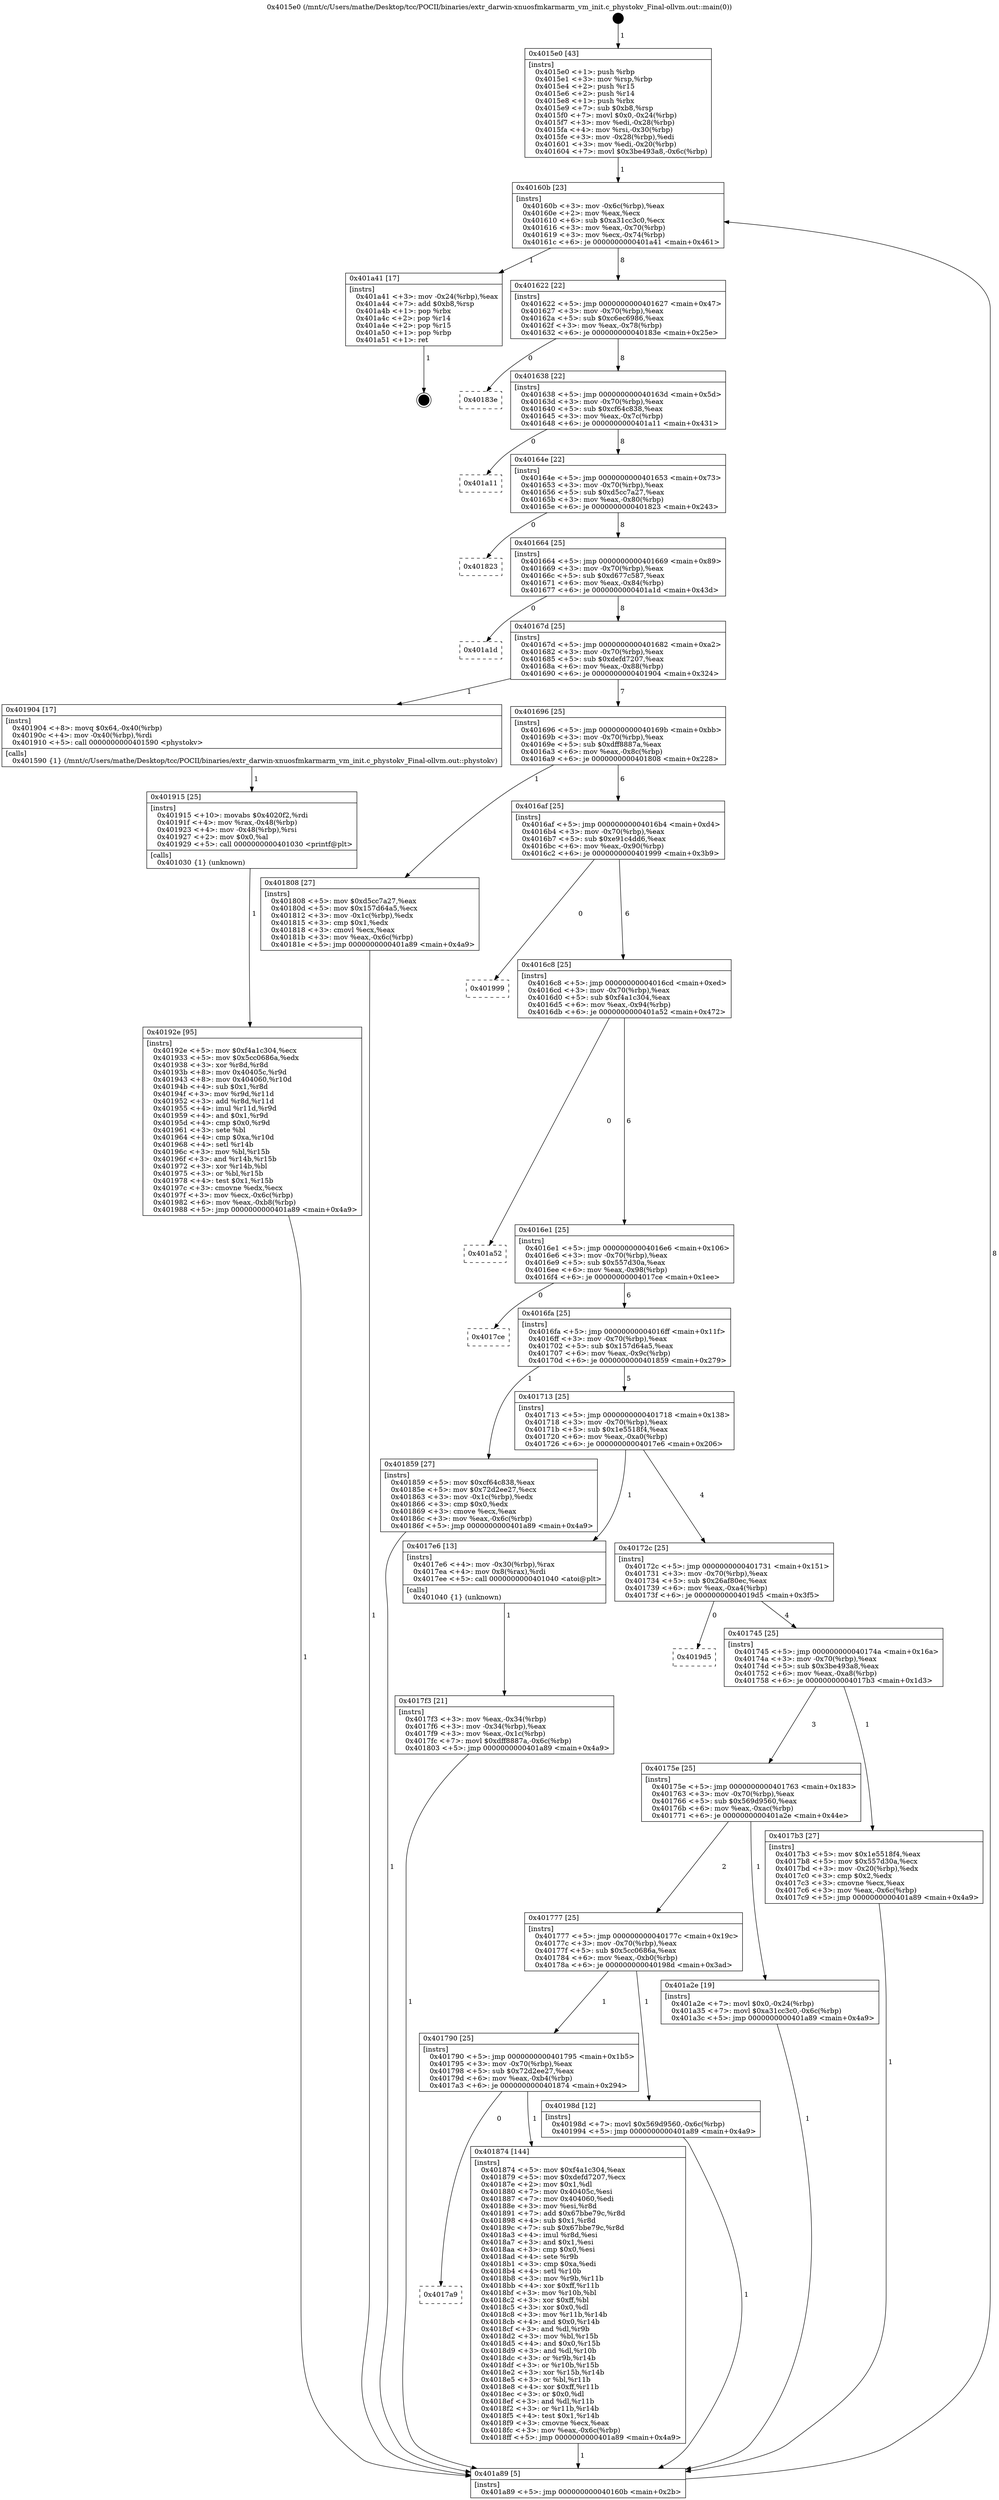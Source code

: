 digraph "0x4015e0" {
  label = "0x4015e0 (/mnt/c/Users/mathe/Desktop/tcc/POCII/binaries/extr_darwin-xnuosfmkarmarm_vm_init.c_phystokv_Final-ollvm.out::main(0))"
  labelloc = "t"
  node[shape=record]

  Entry [label="",width=0.3,height=0.3,shape=circle,fillcolor=black,style=filled]
  "0x40160b" [label="{
     0x40160b [23]\l
     | [instrs]\l
     &nbsp;&nbsp;0x40160b \<+3\>: mov -0x6c(%rbp),%eax\l
     &nbsp;&nbsp;0x40160e \<+2\>: mov %eax,%ecx\l
     &nbsp;&nbsp;0x401610 \<+6\>: sub $0xa31cc3c0,%ecx\l
     &nbsp;&nbsp;0x401616 \<+3\>: mov %eax,-0x70(%rbp)\l
     &nbsp;&nbsp;0x401619 \<+3\>: mov %ecx,-0x74(%rbp)\l
     &nbsp;&nbsp;0x40161c \<+6\>: je 0000000000401a41 \<main+0x461\>\l
  }"]
  "0x401a41" [label="{
     0x401a41 [17]\l
     | [instrs]\l
     &nbsp;&nbsp;0x401a41 \<+3\>: mov -0x24(%rbp),%eax\l
     &nbsp;&nbsp;0x401a44 \<+7\>: add $0xb8,%rsp\l
     &nbsp;&nbsp;0x401a4b \<+1\>: pop %rbx\l
     &nbsp;&nbsp;0x401a4c \<+2\>: pop %r14\l
     &nbsp;&nbsp;0x401a4e \<+2\>: pop %r15\l
     &nbsp;&nbsp;0x401a50 \<+1\>: pop %rbp\l
     &nbsp;&nbsp;0x401a51 \<+1\>: ret\l
  }"]
  "0x401622" [label="{
     0x401622 [22]\l
     | [instrs]\l
     &nbsp;&nbsp;0x401622 \<+5\>: jmp 0000000000401627 \<main+0x47\>\l
     &nbsp;&nbsp;0x401627 \<+3\>: mov -0x70(%rbp),%eax\l
     &nbsp;&nbsp;0x40162a \<+5\>: sub $0xc6ec6986,%eax\l
     &nbsp;&nbsp;0x40162f \<+3\>: mov %eax,-0x78(%rbp)\l
     &nbsp;&nbsp;0x401632 \<+6\>: je 000000000040183e \<main+0x25e\>\l
  }"]
  Exit [label="",width=0.3,height=0.3,shape=circle,fillcolor=black,style=filled,peripheries=2]
  "0x40183e" [label="{
     0x40183e\l
  }", style=dashed]
  "0x401638" [label="{
     0x401638 [22]\l
     | [instrs]\l
     &nbsp;&nbsp;0x401638 \<+5\>: jmp 000000000040163d \<main+0x5d\>\l
     &nbsp;&nbsp;0x40163d \<+3\>: mov -0x70(%rbp),%eax\l
     &nbsp;&nbsp;0x401640 \<+5\>: sub $0xcf64c838,%eax\l
     &nbsp;&nbsp;0x401645 \<+3\>: mov %eax,-0x7c(%rbp)\l
     &nbsp;&nbsp;0x401648 \<+6\>: je 0000000000401a11 \<main+0x431\>\l
  }"]
  "0x40192e" [label="{
     0x40192e [95]\l
     | [instrs]\l
     &nbsp;&nbsp;0x40192e \<+5\>: mov $0xf4a1c304,%ecx\l
     &nbsp;&nbsp;0x401933 \<+5\>: mov $0x5cc0686a,%edx\l
     &nbsp;&nbsp;0x401938 \<+3\>: xor %r8d,%r8d\l
     &nbsp;&nbsp;0x40193b \<+8\>: mov 0x40405c,%r9d\l
     &nbsp;&nbsp;0x401943 \<+8\>: mov 0x404060,%r10d\l
     &nbsp;&nbsp;0x40194b \<+4\>: sub $0x1,%r8d\l
     &nbsp;&nbsp;0x40194f \<+3\>: mov %r9d,%r11d\l
     &nbsp;&nbsp;0x401952 \<+3\>: add %r8d,%r11d\l
     &nbsp;&nbsp;0x401955 \<+4\>: imul %r11d,%r9d\l
     &nbsp;&nbsp;0x401959 \<+4\>: and $0x1,%r9d\l
     &nbsp;&nbsp;0x40195d \<+4\>: cmp $0x0,%r9d\l
     &nbsp;&nbsp;0x401961 \<+3\>: sete %bl\l
     &nbsp;&nbsp;0x401964 \<+4\>: cmp $0xa,%r10d\l
     &nbsp;&nbsp;0x401968 \<+4\>: setl %r14b\l
     &nbsp;&nbsp;0x40196c \<+3\>: mov %bl,%r15b\l
     &nbsp;&nbsp;0x40196f \<+3\>: and %r14b,%r15b\l
     &nbsp;&nbsp;0x401972 \<+3\>: xor %r14b,%bl\l
     &nbsp;&nbsp;0x401975 \<+3\>: or %bl,%r15b\l
     &nbsp;&nbsp;0x401978 \<+4\>: test $0x1,%r15b\l
     &nbsp;&nbsp;0x40197c \<+3\>: cmovne %edx,%ecx\l
     &nbsp;&nbsp;0x40197f \<+3\>: mov %ecx,-0x6c(%rbp)\l
     &nbsp;&nbsp;0x401982 \<+6\>: mov %eax,-0xb8(%rbp)\l
     &nbsp;&nbsp;0x401988 \<+5\>: jmp 0000000000401a89 \<main+0x4a9\>\l
  }"]
  "0x401a11" [label="{
     0x401a11\l
  }", style=dashed]
  "0x40164e" [label="{
     0x40164e [22]\l
     | [instrs]\l
     &nbsp;&nbsp;0x40164e \<+5\>: jmp 0000000000401653 \<main+0x73\>\l
     &nbsp;&nbsp;0x401653 \<+3\>: mov -0x70(%rbp),%eax\l
     &nbsp;&nbsp;0x401656 \<+5\>: sub $0xd5cc7a27,%eax\l
     &nbsp;&nbsp;0x40165b \<+3\>: mov %eax,-0x80(%rbp)\l
     &nbsp;&nbsp;0x40165e \<+6\>: je 0000000000401823 \<main+0x243\>\l
  }"]
  "0x401915" [label="{
     0x401915 [25]\l
     | [instrs]\l
     &nbsp;&nbsp;0x401915 \<+10\>: movabs $0x4020f2,%rdi\l
     &nbsp;&nbsp;0x40191f \<+4\>: mov %rax,-0x48(%rbp)\l
     &nbsp;&nbsp;0x401923 \<+4\>: mov -0x48(%rbp),%rsi\l
     &nbsp;&nbsp;0x401927 \<+2\>: mov $0x0,%al\l
     &nbsp;&nbsp;0x401929 \<+5\>: call 0000000000401030 \<printf@plt\>\l
     | [calls]\l
     &nbsp;&nbsp;0x401030 \{1\} (unknown)\l
  }"]
  "0x401823" [label="{
     0x401823\l
  }", style=dashed]
  "0x401664" [label="{
     0x401664 [25]\l
     | [instrs]\l
     &nbsp;&nbsp;0x401664 \<+5\>: jmp 0000000000401669 \<main+0x89\>\l
     &nbsp;&nbsp;0x401669 \<+3\>: mov -0x70(%rbp),%eax\l
     &nbsp;&nbsp;0x40166c \<+5\>: sub $0xd677c587,%eax\l
     &nbsp;&nbsp;0x401671 \<+6\>: mov %eax,-0x84(%rbp)\l
     &nbsp;&nbsp;0x401677 \<+6\>: je 0000000000401a1d \<main+0x43d\>\l
  }"]
  "0x4017a9" [label="{
     0x4017a9\l
  }", style=dashed]
  "0x401a1d" [label="{
     0x401a1d\l
  }", style=dashed]
  "0x40167d" [label="{
     0x40167d [25]\l
     | [instrs]\l
     &nbsp;&nbsp;0x40167d \<+5\>: jmp 0000000000401682 \<main+0xa2\>\l
     &nbsp;&nbsp;0x401682 \<+3\>: mov -0x70(%rbp),%eax\l
     &nbsp;&nbsp;0x401685 \<+5\>: sub $0xdefd7207,%eax\l
     &nbsp;&nbsp;0x40168a \<+6\>: mov %eax,-0x88(%rbp)\l
     &nbsp;&nbsp;0x401690 \<+6\>: je 0000000000401904 \<main+0x324\>\l
  }"]
  "0x401874" [label="{
     0x401874 [144]\l
     | [instrs]\l
     &nbsp;&nbsp;0x401874 \<+5\>: mov $0xf4a1c304,%eax\l
     &nbsp;&nbsp;0x401879 \<+5\>: mov $0xdefd7207,%ecx\l
     &nbsp;&nbsp;0x40187e \<+2\>: mov $0x1,%dl\l
     &nbsp;&nbsp;0x401880 \<+7\>: mov 0x40405c,%esi\l
     &nbsp;&nbsp;0x401887 \<+7\>: mov 0x404060,%edi\l
     &nbsp;&nbsp;0x40188e \<+3\>: mov %esi,%r8d\l
     &nbsp;&nbsp;0x401891 \<+7\>: add $0x67bbe79c,%r8d\l
     &nbsp;&nbsp;0x401898 \<+4\>: sub $0x1,%r8d\l
     &nbsp;&nbsp;0x40189c \<+7\>: sub $0x67bbe79c,%r8d\l
     &nbsp;&nbsp;0x4018a3 \<+4\>: imul %r8d,%esi\l
     &nbsp;&nbsp;0x4018a7 \<+3\>: and $0x1,%esi\l
     &nbsp;&nbsp;0x4018aa \<+3\>: cmp $0x0,%esi\l
     &nbsp;&nbsp;0x4018ad \<+4\>: sete %r9b\l
     &nbsp;&nbsp;0x4018b1 \<+3\>: cmp $0xa,%edi\l
     &nbsp;&nbsp;0x4018b4 \<+4\>: setl %r10b\l
     &nbsp;&nbsp;0x4018b8 \<+3\>: mov %r9b,%r11b\l
     &nbsp;&nbsp;0x4018bb \<+4\>: xor $0xff,%r11b\l
     &nbsp;&nbsp;0x4018bf \<+3\>: mov %r10b,%bl\l
     &nbsp;&nbsp;0x4018c2 \<+3\>: xor $0xff,%bl\l
     &nbsp;&nbsp;0x4018c5 \<+3\>: xor $0x0,%dl\l
     &nbsp;&nbsp;0x4018c8 \<+3\>: mov %r11b,%r14b\l
     &nbsp;&nbsp;0x4018cb \<+4\>: and $0x0,%r14b\l
     &nbsp;&nbsp;0x4018cf \<+3\>: and %dl,%r9b\l
     &nbsp;&nbsp;0x4018d2 \<+3\>: mov %bl,%r15b\l
     &nbsp;&nbsp;0x4018d5 \<+4\>: and $0x0,%r15b\l
     &nbsp;&nbsp;0x4018d9 \<+3\>: and %dl,%r10b\l
     &nbsp;&nbsp;0x4018dc \<+3\>: or %r9b,%r14b\l
     &nbsp;&nbsp;0x4018df \<+3\>: or %r10b,%r15b\l
     &nbsp;&nbsp;0x4018e2 \<+3\>: xor %r15b,%r14b\l
     &nbsp;&nbsp;0x4018e5 \<+3\>: or %bl,%r11b\l
     &nbsp;&nbsp;0x4018e8 \<+4\>: xor $0xff,%r11b\l
     &nbsp;&nbsp;0x4018ec \<+3\>: or $0x0,%dl\l
     &nbsp;&nbsp;0x4018ef \<+3\>: and %dl,%r11b\l
     &nbsp;&nbsp;0x4018f2 \<+3\>: or %r11b,%r14b\l
     &nbsp;&nbsp;0x4018f5 \<+4\>: test $0x1,%r14b\l
     &nbsp;&nbsp;0x4018f9 \<+3\>: cmovne %ecx,%eax\l
     &nbsp;&nbsp;0x4018fc \<+3\>: mov %eax,-0x6c(%rbp)\l
     &nbsp;&nbsp;0x4018ff \<+5\>: jmp 0000000000401a89 \<main+0x4a9\>\l
  }"]
  "0x401904" [label="{
     0x401904 [17]\l
     | [instrs]\l
     &nbsp;&nbsp;0x401904 \<+8\>: movq $0x64,-0x40(%rbp)\l
     &nbsp;&nbsp;0x40190c \<+4\>: mov -0x40(%rbp),%rdi\l
     &nbsp;&nbsp;0x401910 \<+5\>: call 0000000000401590 \<phystokv\>\l
     | [calls]\l
     &nbsp;&nbsp;0x401590 \{1\} (/mnt/c/Users/mathe/Desktop/tcc/POCII/binaries/extr_darwin-xnuosfmkarmarm_vm_init.c_phystokv_Final-ollvm.out::phystokv)\l
  }"]
  "0x401696" [label="{
     0x401696 [25]\l
     | [instrs]\l
     &nbsp;&nbsp;0x401696 \<+5\>: jmp 000000000040169b \<main+0xbb\>\l
     &nbsp;&nbsp;0x40169b \<+3\>: mov -0x70(%rbp),%eax\l
     &nbsp;&nbsp;0x40169e \<+5\>: sub $0xdff8887a,%eax\l
     &nbsp;&nbsp;0x4016a3 \<+6\>: mov %eax,-0x8c(%rbp)\l
     &nbsp;&nbsp;0x4016a9 \<+6\>: je 0000000000401808 \<main+0x228\>\l
  }"]
  "0x401790" [label="{
     0x401790 [25]\l
     | [instrs]\l
     &nbsp;&nbsp;0x401790 \<+5\>: jmp 0000000000401795 \<main+0x1b5\>\l
     &nbsp;&nbsp;0x401795 \<+3\>: mov -0x70(%rbp),%eax\l
     &nbsp;&nbsp;0x401798 \<+5\>: sub $0x72d2ee27,%eax\l
     &nbsp;&nbsp;0x40179d \<+6\>: mov %eax,-0xb4(%rbp)\l
     &nbsp;&nbsp;0x4017a3 \<+6\>: je 0000000000401874 \<main+0x294\>\l
  }"]
  "0x401808" [label="{
     0x401808 [27]\l
     | [instrs]\l
     &nbsp;&nbsp;0x401808 \<+5\>: mov $0xd5cc7a27,%eax\l
     &nbsp;&nbsp;0x40180d \<+5\>: mov $0x157d64a5,%ecx\l
     &nbsp;&nbsp;0x401812 \<+3\>: mov -0x1c(%rbp),%edx\l
     &nbsp;&nbsp;0x401815 \<+3\>: cmp $0x1,%edx\l
     &nbsp;&nbsp;0x401818 \<+3\>: cmovl %ecx,%eax\l
     &nbsp;&nbsp;0x40181b \<+3\>: mov %eax,-0x6c(%rbp)\l
     &nbsp;&nbsp;0x40181e \<+5\>: jmp 0000000000401a89 \<main+0x4a9\>\l
  }"]
  "0x4016af" [label="{
     0x4016af [25]\l
     | [instrs]\l
     &nbsp;&nbsp;0x4016af \<+5\>: jmp 00000000004016b4 \<main+0xd4\>\l
     &nbsp;&nbsp;0x4016b4 \<+3\>: mov -0x70(%rbp),%eax\l
     &nbsp;&nbsp;0x4016b7 \<+5\>: sub $0xe91c4dd6,%eax\l
     &nbsp;&nbsp;0x4016bc \<+6\>: mov %eax,-0x90(%rbp)\l
     &nbsp;&nbsp;0x4016c2 \<+6\>: je 0000000000401999 \<main+0x3b9\>\l
  }"]
  "0x40198d" [label="{
     0x40198d [12]\l
     | [instrs]\l
     &nbsp;&nbsp;0x40198d \<+7\>: movl $0x569d9560,-0x6c(%rbp)\l
     &nbsp;&nbsp;0x401994 \<+5\>: jmp 0000000000401a89 \<main+0x4a9\>\l
  }"]
  "0x401999" [label="{
     0x401999\l
  }", style=dashed]
  "0x4016c8" [label="{
     0x4016c8 [25]\l
     | [instrs]\l
     &nbsp;&nbsp;0x4016c8 \<+5\>: jmp 00000000004016cd \<main+0xed\>\l
     &nbsp;&nbsp;0x4016cd \<+3\>: mov -0x70(%rbp),%eax\l
     &nbsp;&nbsp;0x4016d0 \<+5\>: sub $0xf4a1c304,%eax\l
     &nbsp;&nbsp;0x4016d5 \<+6\>: mov %eax,-0x94(%rbp)\l
     &nbsp;&nbsp;0x4016db \<+6\>: je 0000000000401a52 \<main+0x472\>\l
  }"]
  "0x401777" [label="{
     0x401777 [25]\l
     | [instrs]\l
     &nbsp;&nbsp;0x401777 \<+5\>: jmp 000000000040177c \<main+0x19c\>\l
     &nbsp;&nbsp;0x40177c \<+3\>: mov -0x70(%rbp),%eax\l
     &nbsp;&nbsp;0x40177f \<+5\>: sub $0x5cc0686a,%eax\l
     &nbsp;&nbsp;0x401784 \<+6\>: mov %eax,-0xb0(%rbp)\l
     &nbsp;&nbsp;0x40178a \<+6\>: je 000000000040198d \<main+0x3ad\>\l
  }"]
  "0x401a52" [label="{
     0x401a52\l
  }", style=dashed]
  "0x4016e1" [label="{
     0x4016e1 [25]\l
     | [instrs]\l
     &nbsp;&nbsp;0x4016e1 \<+5\>: jmp 00000000004016e6 \<main+0x106\>\l
     &nbsp;&nbsp;0x4016e6 \<+3\>: mov -0x70(%rbp),%eax\l
     &nbsp;&nbsp;0x4016e9 \<+5\>: sub $0x557d30a,%eax\l
     &nbsp;&nbsp;0x4016ee \<+6\>: mov %eax,-0x98(%rbp)\l
     &nbsp;&nbsp;0x4016f4 \<+6\>: je 00000000004017ce \<main+0x1ee\>\l
  }"]
  "0x401a2e" [label="{
     0x401a2e [19]\l
     | [instrs]\l
     &nbsp;&nbsp;0x401a2e \<+7\>: movl $0x0,-0x24(%rbp)\l
     &nbsp;&nbsp;0x401a35 \<+7\>: movl $0xa31cc3c0,-0x6c(%rbp)\l
     &nbsp;&nbsp;0x401a3c \<+5\>: jmp 0000000000401a89 \<main+0x4a9\>\l
  }"]
  "0x4017ce" [label="{
     0x4017ce\l
  }", style=dashed]
  "0x4016fa" [label="{
     0x4016fa [25]\l
     | [instrs]\l
     &nbsp;&nbsp;0x4016fa \<+5\>: jmp 00000000004016ff \<main+0x11f\>\l
     &nbsp;&nbsp;0x4016ff \<+3\>: mov -0x70(%rbp),%eax\l
     &nbsp;&nbsp;0x401702 \<+5\>: sub $0x157d64a5,%eax\l
     &nbsp;&nbsp;0x401707 \<+6\>: mov %eax,-0x9c(%rbp)\l
     &nbsp;&nbsp;0x40170d \<+6\>: je 0000000000401859 \<main+0x279\>\l
  }"]
  "0x4017f3" [label="{
     0x4017f3 [21]\l
     | [instrs]\l
     &nbsp;&nbsp;0x4017f3 \<+3\>: mov %eax,-0x34(%rbp)\l
     &nbsp;&nbsp;0x4017f6 \<+3\>: mov -0x34(%rbp),%eax\l
     &nbsp;&nbsp;0x4017f9 \<+3\>: mov %eax,-0x1c(%rbp)\l
     &nbsp;&nbsp;0x4017fc \<+7\>: movl $0xdff8887a,-0x6c(%rbp)\l
     &nbsp;&nbsp;0x401803 \<+5\>: jmp 0000000000401a89 \<main+0x4a9\>\l
  }"]
  "0x401859" [label="{
     0x401859 [27]\l
     | [instrs]\l
     &nbsp;&nbsp;0x401859 \<+5\>: mov $0xcf64c838,%eax\l
     &nbsp;&nbsp;0x40185e \<+5\>: mov $0x72d2ee27,%ecx\l
     &nbsp;&nbsp;0x401863 \<+3\>: mov -0x1c(%rbp),%edx\l
     &nbsp;&nbsp;0x401866 \<+3\>: cmp $0x0,%edx\l
     &nbsp;&nbsp;0x401869 \<+3\>: cmove %ecx,%eax\l
     &nbsp;&nbsp;0x40186c \<+3\>: mov %eax,-0x6c(%rbp)\l
     &nbsp;&nbsp;0x40186f \<+5\>: jmp 0000000000401a89 \<main+0x4a9\>\l
  }"]
  "0x401713" [label="{
     0x401713 [25]\l
     | [instrs]\l
     &nbsp;&nbsp;0x401713 \<+5\>: jmp 0000000000401718 \<main+0x138\>\l
     &nbsp;&nbsp;0x401718 \<+3\>: mov -0x70(%rbp),%eax\l
     &nbsp;&nbsp;0x40171b \<+5\>: sub $0x1e5518f4,%eax\l
     &nbsp;&nbsp;0x401720 \<+6\>: mov %eax,-0xa0(%rbp)\l
     &nbsp;&nbsp;0x401726 \<+6\>: je 00000000004017e6 \<main+0x206\>\l
  }"]
  "0x4015e0" [label="{
     0x4015e0 [43]\l
     | [instrs]\l
     &nbsp;&nbsp;0x4015e0 \<+1\>: push %rbp\l
     &nbsp;&nbsp;0x4015e1 \<+3\>: mov %rsp,%rbp\l
     &nbsp;&nbsp;0x4015e4 \<+2\>: push %r15\l
     &nbsp;&nbsp;0x4015e6 \<+2\>: push %r14\l
     &nbsp;&nbsp;0x4015e8 \<+1\>: push %rbx\l
     &nbsp;&nbsp;0x4015e9 \<+7\>: sub $0xb8,%rsp\l
     &nbsp;&nbsp;0x4015f0 \<+7\>: movl $0x0,-0x24(%rbp)\l
     &nbsp;&nbsp;0x4015f7 \<+3\>: mov %edi,-0x28(%rbp)\l
     &nbsp;&nbsp;0x4015fa \<+4\>: mov %rsi,-0x30(%rbp)\l
     &nbsp;&nbsp;0x4015fe \<+3\>: mov -0x28(%rbp),%edi\l
     &nbsp;&nbsp;0x401601 \<+3\>: mov %edi,-0x20(%rbp)\l
     &nbsp;&nbsp;0x401604 \<+7\>: movl $0x3be493a8,-0x6c(%rbp)\l
  }"]
  "0x4017e6" [label="{
     0x4017e6 [13]\l
     | [instrs]\l
     &nbsp;&nbsp;0x4017e6 \<+4\>: mov -0x30(%rbp),%rax\l
     &nbsp;&nbsp;0x4017ea \<+4\>: mov 0x8(%rax),%rdi\l
     &nbsp;&nbsp;0x4017ee \<+5\>: call 0000000000401040 \<atoi@plt\>\l
     | [calls]\l
     &nbsp;&nbsp;0x401040 \{1\} (unknown)\l
  }"]
  "0x40172c" [label="{
     0x40172c [25]\l
     | [instrs]\l
     &nbsp;&nbsp;0x40172c \<+5\>: jmp 0000000000401731 \<main+0x151\>\l
     &nbsp;&nbsp;0x401731 \<+3\>: mov -0x70(%rbp),%eax\l
     &nbsp;&nbsp;0x401734 \<+5\>: sub $0x26af80ec,%eax\l
     &nbsp;&nbsp;0x401739 \<+6\>: mov %eax,-0xa4(%rbp)\l
     &nbsp;&nbsp;0x40173f \<+6\>: je 00000000004019d5 \<main+0x3f5\>\l
  }"]
  "0x401a89" [label="{
     0x401a89 [5]\l
     | [instrs]\l
     &nbsp;&nbsp;0x401a89 \<+5\>: jmp 000000000040160b \<main+0x2b\>\l
  }"]
  "0x4019d5" [label="{
     0x4019d5\l
  }", style=dashed]
  "0x401745" [label="{
     0x401745 [25]\l
     | [instrs]\l
     &nbsp;&nbsp;0x401745 \<+5\>: jmp 000000000040174a \<main+0x16a\>\l
     &nbsp;&nbsp;0x40174a \<+3\>: mov -0x70(%rbp),%eax\l
     &nbsp;&nbsp;0x40174d \<+5\>: sub $0x3be493a8,%eax\l
     &nbsp;&nbsp;0x401752 \<+6\>: mov %eax,-0xa8(%rbp)\l
     &nbsp;&nbsp;0x401758 \<+6\>: je 00000000004017b3 \<main+0x1d3\>\l
  }"]
  "0x40175e" [label="{
     0x40175e [25]\l
     | [instrs]\l
     &nbsp;&nbsp;0x40175e \<+5\>: jmp 0000000000401763 \<main+0x183\>\l
     &nbsp;&nbsp;0x401763 \<+3\>: mov -0x70(%rbp),%eax\l
     &nbsp;&nbsp;0x401766 \<+5\>: sub $0x569d9560,%eax\l
     &nbsp;&nbsp;0x40176b \<+6\>: mov %eax,-0xac(%rbp)\l
     &nbsp;&nbsp;0x401771 \<+6\>: je 0000000000401a2e \<main+0x44e\>\l
  }"]
  "0x4017b3" [label="{
     0x4017b3 [27]\l
     | [instrs]\l
     &nbsp;&nbsp;0x4017b3 \<+5\>: mov $0x1e5518f4,%eax\l
     &nbsp;&nbsp;0x4017b8 \<+5\>: mov $0x557d30a,%ecx\l
     &nbsp;&nbsp;0x4017bd \<+3\>: mov -0x20(%rbp),%edx\l
     &nbsp;&nbsp;0x4017c0 \<+3\>: cmp $0x2,%edx\l
     &nbsp;&nbsp;0x4017c3 \<+3\>: cmovne %ecx,%eax\l
     &nbsp;&nbsp;0x4017c6 \<+3\>: mov %eax,-0x6c(%rbp)\l
     &nbsp;&nbsp;0x4017c9 \<+5\>: jmp 0000000000401a89 \<main+0x4a9\>\l
  }"]
  Entry -> "0x4015e0" [label=" 1"]
  "0x40160b" -> "0x401a41" [label=" 1"]
  "0x40160b" -> "0x401622" [label=" 8"]
  "0x401a41" -> Exit [label=" 1"]
  "0x401622" -> "0x40183e" [label=" 0"]
  "0x401622" -> "0x401638" [label=" 8"]
  "0x401a2e" -> "0x401a89" [label=" 1"]
  "0x401638" -> "0x401a11" [label=" 0"]
  "0x401638" -> "0x40164e" [label=" 8"]
  "0x40198d" -> "0x401a89" [label=" 1"]
  "0x40164e" -> "0x401823" [label=" 0"]
  "0x40164e" -> "0x401664" [label=" 8"]
  "0x40192e" -> "0x401a89" [label=" 1"]
  "0x401664" -> "0x401a1d" [label=" 0"]
  "0x401664" -> "0x40167d" [label=" 8"]
  "0x401915" -> "0x40192e" [label=" 1"]
  "0x40167d" -> "0x401904" [label=" 1"]
  "0x40167d" -> "0x401696" [label=" 7"]
  "0x401904" -> "0x401915" [label=" 1"]
  "0x401696" -> "0x401808" [label=" 1"]
  "0x401696" -> "0x4016af" [label=" 6"]
  "0x401790" -> "0x4017a9" [label=" 0"]
  "0x4016af" -> "0x401999" [label=" 0"]
  "0x4016af" -> "0x4016c8" [label=" 6"]
  "0x401790" -> "0x401874" [label=" 1"]
  "0x4016c8" -> "0x401a52" [label=" 0"]
  "0x4016c8" -> "0x4016e1" [label=" 6"]
  "0x401777" -> "0x401790" [label=" 1"]
  "0x4016e1" -> "0x4017ce" [label=" 0"]
  "0x4016e1" -> "0x4016fa" [label=" 6"]
  "0x401777" -> "0x40198d" [label=" 1"]
  "0x4016fa" -> "0x401859" [label=" 1"]
  "0x4016fa" -> "0x401713" [label=" 5"]
  "0x40175e" -> "0x401777" [label=" 2"]
  "0x401713" -> "0x4017e6" [label=" 1"]
  "0x401713" -> "0x40172c" [label=" 4"]
  "0x40175e" -> "0x401a2e" [label=" 1"]
  "0x40172c" -> "0x4019d5" [label=" 0"]
  "0x40172c" -> "0x401745" [label=" 4"]
  "0x401874" -> "0x401a89" [label=" 1"]
  "0x401745" -> "0x4017b3" [label=" 1"]
  "0x401745" -> "0x40175e" [label=" 3"]
  "0x4017b3" -> "0x401a89" [label=" 1"]
  "0x4015e0" -> "0x40160b" [label=" 1"]
  "0x401a89" -> "0x40160b" [label=" 8"]
  "0x4017e6" -> "0x4017f3" [label=" 1"]
  "0x4017f3" -> "0x401a89" [label=" 1"]
  "0x401808" -> "0x401a89" [label=" 1"]
  "0x401859" -> "0x401a89" [label=" 1"]
}
